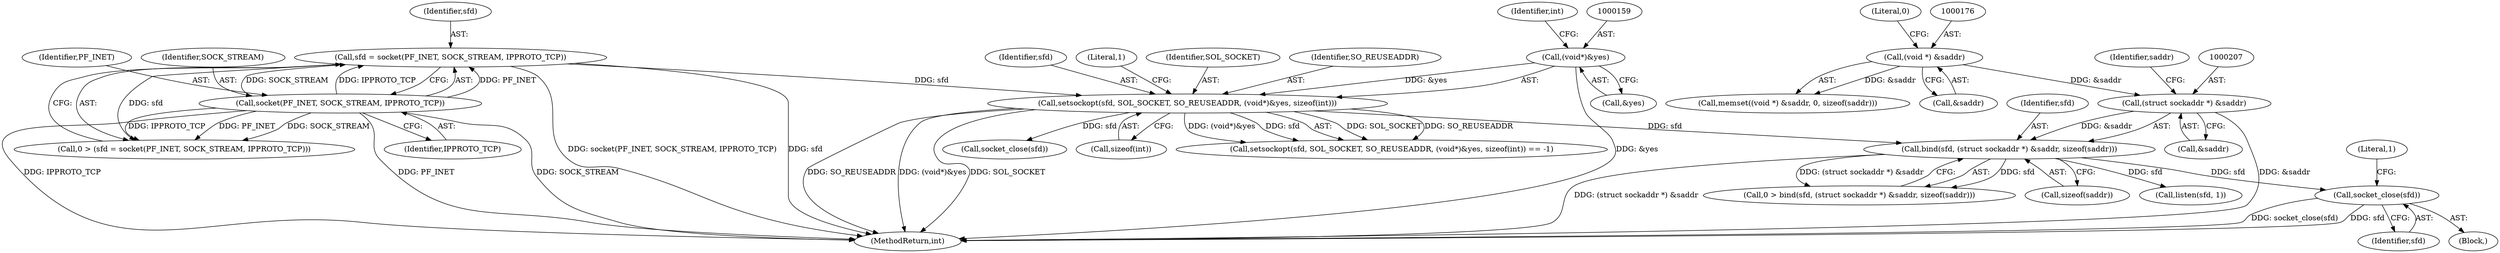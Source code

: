 digraph "0_libimobiledevice_df1f5c4d70d0c19ad40072f5246ca457e7f9849e_0@API" {
"1000215" [label="(Call,socket_close(sfd))"];
"1000204" [label="(Call,bind(sfd, (struct sockaddr *) &saddr, sizeof(saddr)))"];
"1000154" [label="(Call,setsockopt(sfd, SOL_SOCKET, SO_REUSEADDR, (void*)&yes, sizeof(int)))"];
"1000140" [label="(Call,sfd = socket(PF_INET, SOCK_STREAM, IPPROTO_TCP))"];
"1000142" [label="(Call,socket(PF_INET, SOCK_STREAM, IPPROTO_TCP))"];
"1000158" [label="(Call,(void*)&yes)"];
"1000206" [label="(Call,(struct sockaddr *) &saddr)"];
"1000175" [label="(Call,(void *) &saddr)"];
"1000157" [label="(Identifier,SO_REUSEADDR)"];
"1000222" [label="(Call,listen(sfd, 1))"];
"1000155" [label="(Identifier,sfd)"];
"1000174" [label="(Call,memset((void *) &saddr, 0, sizeof(saddr)))"];
"1000158" [label="(Call,(void*)&yes)"];
"1000212" [label="(Block,)"];
"1000144" [label="(Identifier,SOCK_STREAM)"];
"1000205" [label="(Identifier,sfd)"];
"1000219" [label="(Literal,1)"];
"1000138" [label="(Call,0 > (sfd = socket(PF_INET, SOCK_STREAM, IPPROTO_TCP)))"];
"1000142" [label="(Call,socket(PF_INET, SOCK_STREAM, IPPROTO_TCP))"];
"1000169" [label="(Call,socket_close(sfd))"];
"1000208" [label="(Call,&saddr)"];
"1000237" [label="(MethodReturn,int)"];
"1000206" [label="(Call,(struct sockaddr *) &saddr)"];
"1000202" [label="(Call,0 > bind(sfd, (struct sockaddr *) &saddr, sizeof(saddr)))"];
"1000162" [label="(Call,sizeof(int))"];
"1000140" [label="(Call,sfd = socket(PF_INET, SOCK_STREAM, IPPROTO_TCP))"];
"1000204" [label="(Call,bind(sfd, (struct sockaddr *) &saddr, sizeof(saddr)))"];
"1000210" [label="(Call,sizeof(saddr))"];
"1000165" [label="(Literal,1)"];
"1000215" [label="(Call,socket_close(sfd))"];
"1000211" [label="(Identifier,saddr)"];
"1000141" [label="(Identifier,sfd)"];
"1000143" [label="(Identifier,PF_INET)"];
"1000163" [label="(Identifier,int)"];
"1000156" [label="(Identifier,SOL_SOCKET)"];
"1000145" [label="(Identifier,IPPROTO_TCP)"];
"1000179" [label="(Literal,0)"];
"1000177" [label="(Call,&saddr)"];
"1000160" [label="(Call,&yes)"];
"1000216" [label="(Identifier,sfd)"];
"1000153" [label="(Call,setsockopt(sfd, SOL_SOCKET, SO_REUSEADDR, (void*)&yes, sizeof(int)) == -1)"];
"1000175" [label="(Call,(void *) &saddr)"];
"1000154" [label="(Call,setsockopt(sfd, SOL_SOCKET, SO_REUSEADDR, (void*)&yes, sizeof(int)))"];
"1000215" -> "1000212"  [label="AST: "];
"1000215" -> "1000216"  [label="CFG: "];
"1000216" -> "1000215"  [label="AST: "];
"1000219" -> "1000215"  [label="CFG: "];
"1000215" -> "1000237"  [label="DDG: sfd"];
"1000215" -> "1000237"  [label="DDG: socket_close(sfd)"];
"1000204" -> "1000215"  [label="DDG: sfd"];
"1000204" -> "1000202"  [label="AST: "];
"1000204" -> "1000210"  [label="CFG: "];
"1000205" -> "1000204"  [label="AST: "];
"1000206" -> "1000204"  [label="AST: "];
"1000210" -> "1000204"  [label="AST: "];
"1000202" -> "1000204"  [label="CFG: "];
"1000204" -> "1000237"  [label="DDG: (struct sockaddr *) &saddr"];
"1000204" -> "1000202"  [label="DDG: sfd"];
"1000204" -> "1000202"  [label="DDG: (struct sockaddr *) &saddr"];
"1000154" -> "1000204"  [label="DDG: sfd"];
"1000206" -> "1000204"  [label="DDG: &saddr"];
"1000204" -> "1000222"  [label="DDG: sfd"];
"1000154" -> "1000153"  [label="AST: "];
"1000154" -> "1000162"  [label="CFG: "];
"1000155" -> "1000154"  [label="AST: "];
"1000156" -> "1000154"  [label="AST: "];
"1000157" -> "1000154"  [label="AST: "];
"1000158" -> "1000154"  [label="AST: "];
"1000162" -> "1000154"  [label="AST: "];
"1000165" -> "1000154"  [label="CFG: "];
"1000154" -> "1000237"  [label="DDG: SO_REUSEADDR"];
"1000154" -> "1000237"  [label="DDG: (void*)&yes"];
"1000154" -> "1000237"  [label="DDG: SOL_SOCKET"];
"1000154" -> "1000153"  [label="DDG: SOL_SOCKET"];
"1000154" -> "1000153"  [label="DDG: SO_REUSEADDR"];
"1000154" -> "1000153"  [label="DDG: (void*)&yes"];
"1000154" -> "1000153"  [label="DDG: sfd"];
"1000140" -> "1000154"  [label="DDG: sfd"];
"1000158" -> "1000154"  [label="DDG: &yes"];
"1000154" -> "1000169"  [label="DDG: sfd"];
"1000140" -> "1000138"  [label="AST: "];
"1000140" -> "1000142"  [label="CFG: "];
"1000141" -> "1000140"  [label="AST: "];
"1000142" -> "1000140"  [label="AST: "];
"1000138" -> "1000140"  [label="CFG: "];
"1000140" -> "1000237"  [label="DDG: socket(PF_INET, SOCK_STREAM, IPPROTO_TCP)"];
"1000140" -> "1000237"  [label="DDG: sfd"];
"1000140" -> "1000138"  [label="DDG: sfd"];
"1000142" -> "1000140"  [label="DDG: PF_INET"];
"1000142" -> "1000140"  [label="DDG: SOCK_STREAM"];
"1000142" -> "1000140"  [label="DDG: IPPROTO_TCP"];
"1000142" -> "1000145"  [label="CFG: "];
"1000143" -> "1000142"  [label="AST: "];
"1000144" -> "1000142"  [label="AST: "];
"1000145" -> "1000142"  [label="AST: "];
"1000142" -> "1000237"  [label="DDG: SOCK_STREAM"];
"1000142" -> "1000237"  [label="DDG: IPPROTO_TCP"];
"1000142" -> "1000237"  [label="DDG: PF_INET"];
"1000142" -> "1000138"  [label="DDG: PF_INET"];
"1000142" -> "1000138"  [label="DDG: SOCK_STREAM"];
"1000142" -> "1000138"  [label="DDG: IPPROTO_TCP"];
"1000158" -> "1000160"  [label="CFG: "];
"1000159" -> "1000158"  [label="AST: "];
"1000160" -> "1000158"  [label="AST: "];
"1000163" -> "1000158"  [label="CFG: "];
"1000158" -> "1000237"  [label="DDG: &yes"];
"1000206" -> "1000208"  [label="CFG: "];
"1000207" -> "1000206"  [label="AST: "];
"1000208" -> "1000206"  [label="AST: "];
"1000211" -> "1000206"  [label="CFG: "];
"1000206" -> "1000237"  [label="DDG: &saddr"];
"1000175" -> "1000206"  [label="DDG: &saddr"];
"1000175" -> "1000174"  [label="AST: "];
"1000175" -> "1000177"  [label="CFG: "];
"1000176" -> "1000175"  [label="AST: "];
"1000177" -> "1000175"  [label="AST: "];
"1000179" -> "1000175"  [label="CFG: "];
"1000175" -> "1000174"  [label="DDG: &saddr"];
}
